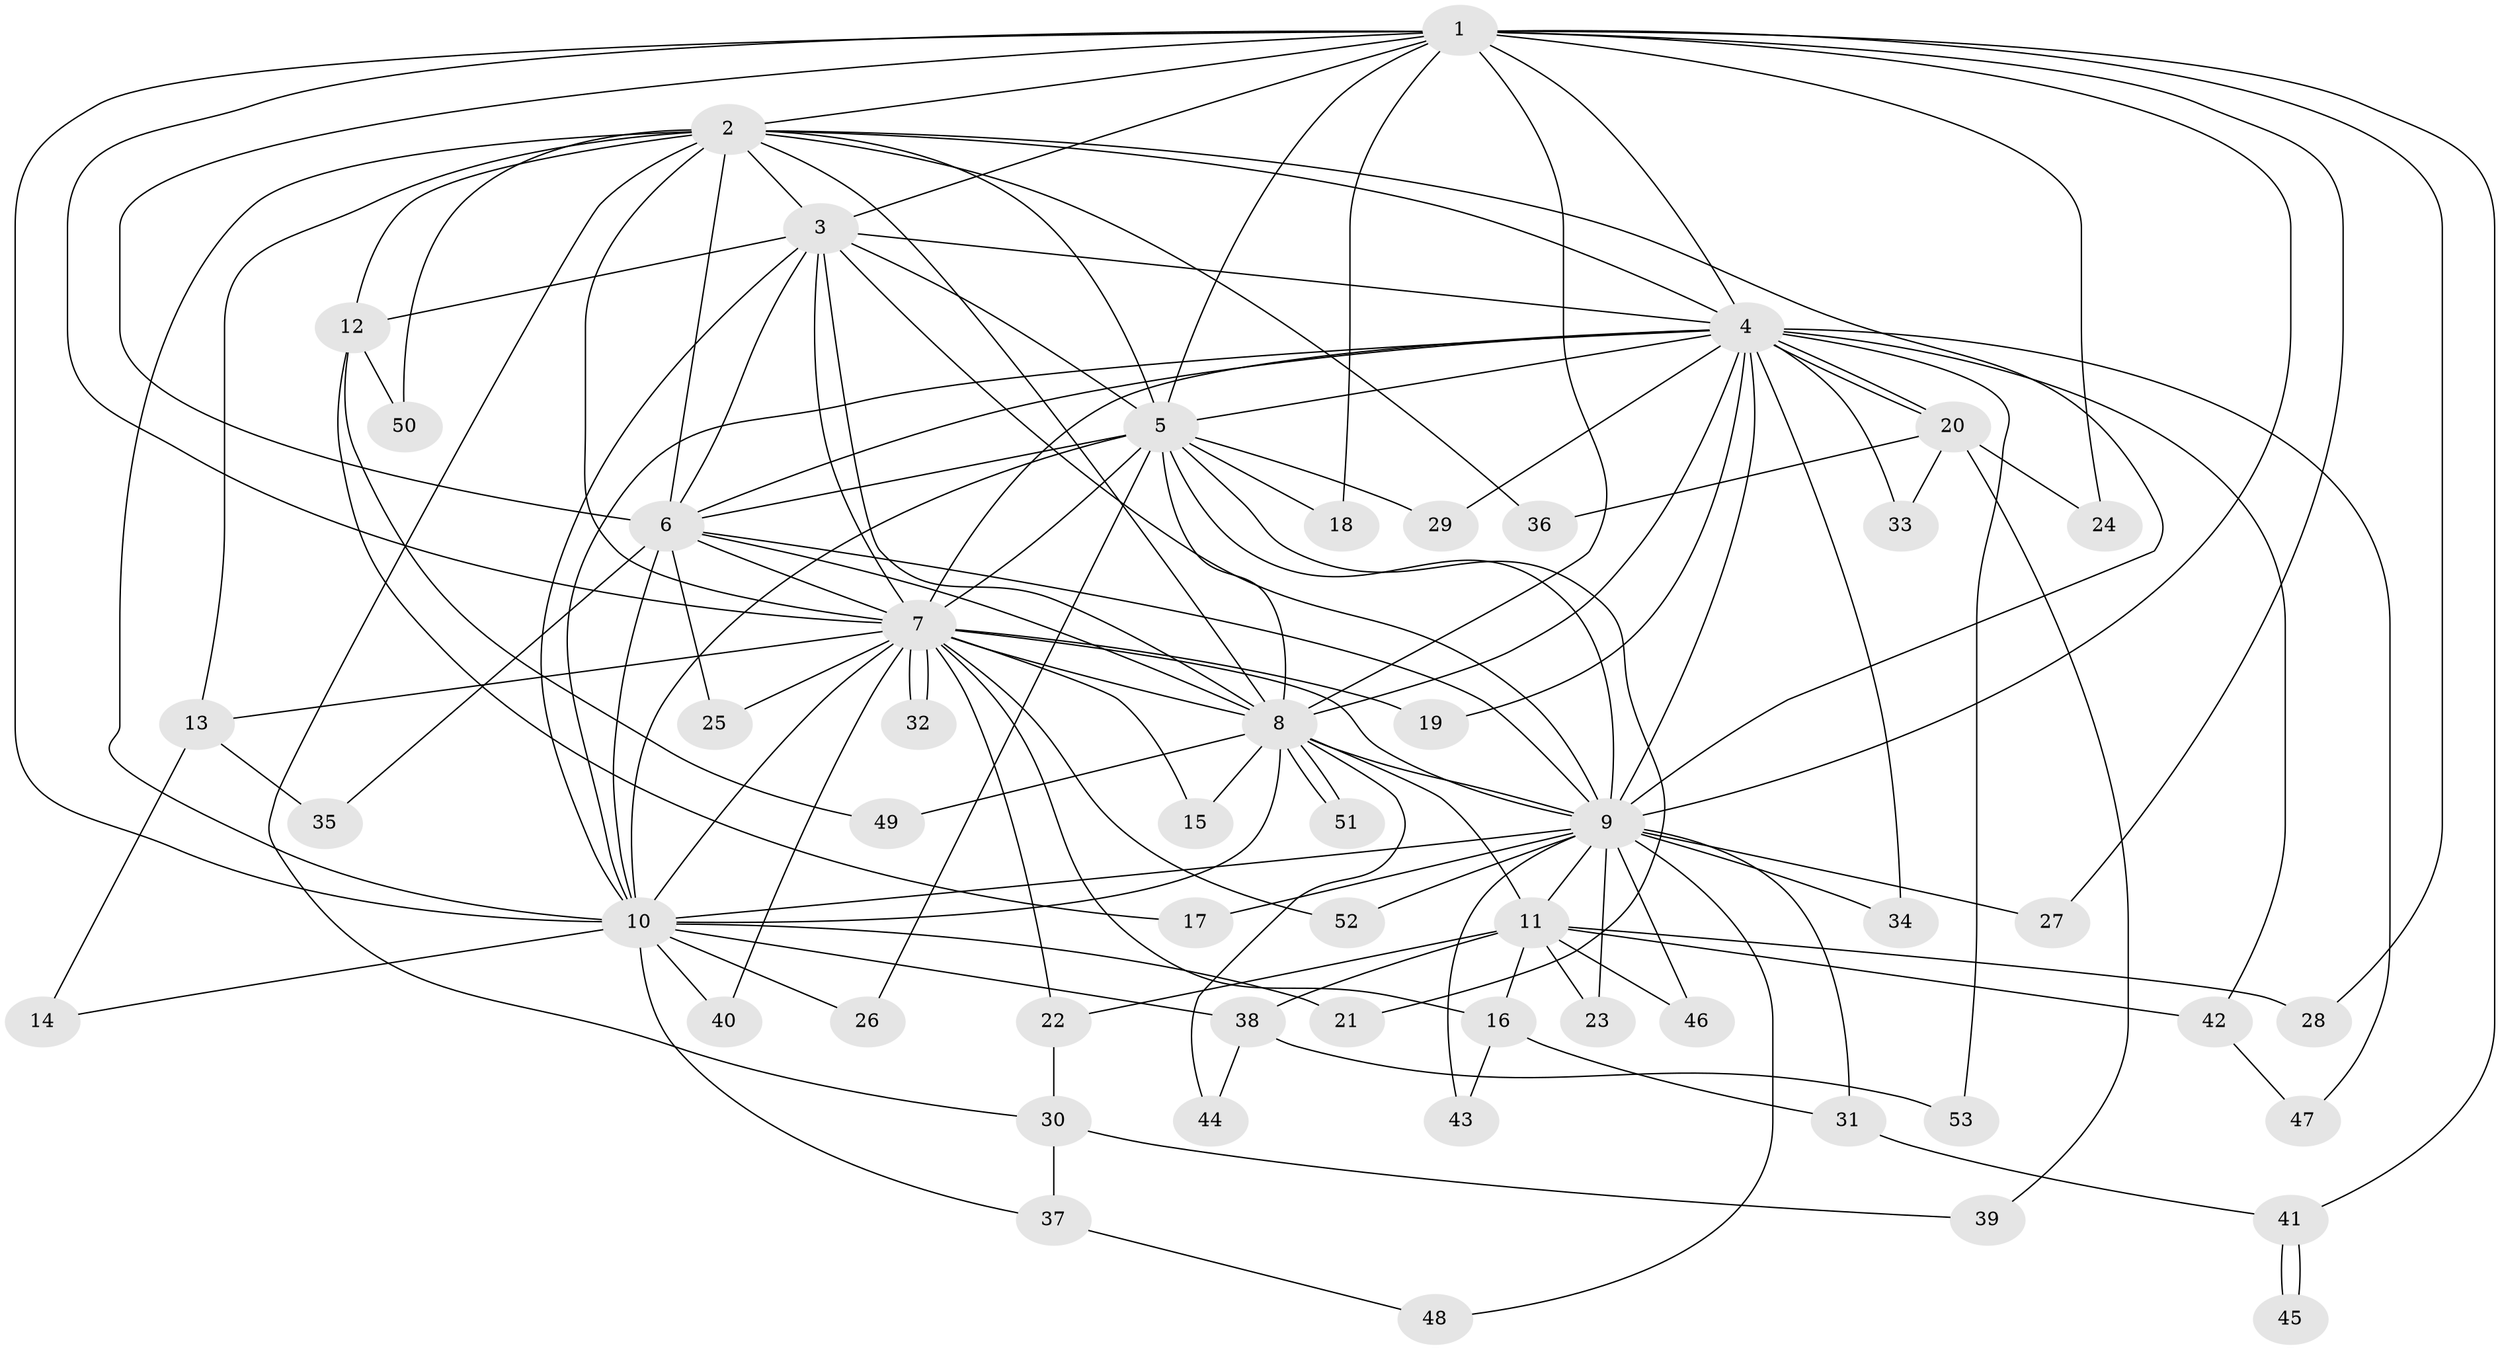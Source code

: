 // Generated by graph-tools (version 1.1) at 2025/13/03/09/25 04:13:45]
// undirected, 53 vertices, 131 edges
graph export_dot {
graph [start="1"]
  node [color=gray90,style=filled];
  1;
  2;
  3;
  4;
  5;
  6;
  7;
  8;
  9;
  10;
  11;
  12;
  13;
  14;
  15;
  16;
  17;
  18;
  19;
  20;
  21;
  22;
  23;
  24;
  25;
  26;
  27;
  28;
  29;
  30;
  31;
  32;
  33;
  34;
  35;
  36;
  37;
  38;
  39;
  40;
  41;
  42;
  43;
  44;
  45;
  46;
  47;
  48;
  49;
  50;
  51;
  52;
  53;
  1 -- 2;
  1 -- 3;
  1 -- 4;
  1 -- 5;
  1 -- 6;
  1 -- 7;
  1 -- 8;
  1 -- 9;
  1 -- 10;
  1 -- 18;
  1 -- 24;
  1 -- 27;
  1 -- 28;
  1 -- 41;
  2 -- 3;
  2 -- 4;
  2 -- 5;
  2 -- 6;
  2 -- 7;
  2 -- 8;
  2 -- 9;
  2 -- 10;
  2 -- 12;
  2 -- 13;
  2 -- 30;
  2 -- 36;
  2 -- 50;
  3 -- 4;
  3 -- 5;
  3 -- 6;
  3 -- 7;
  3 -- 8;
  3 -- 9;
  3 -- 10;
  3 -- 12;
  4 -- 5;
  4 -- 6;
  4 -- 7;
  4 -- 8;
  4 -- 9;
  4 -- 10;
  4 -- 19;
  4 -- 20;
  4 -- 20;
  4 -- 29;
  4 -- 33;
  4 -- 34;
  4 -- 42;
  4 -- 47;
  4 -- 53;
  5 -- 6;
  5 -- 7;
  5 -- 8;
  5 -- 9;
  5 -- 10;
  5 -- 18;
  5 -- 21;
  5 -- 26;
  5 -- 29;
  6 -- 7;
  6 -- 8;
  6 -- 9;
  6 -- 10;
  6 -- 25;
  6 -- 35;
  7 -- 8;
  7 -- 9;
  7 -- 10;
  7 -- 13;
  7 -- 15;
  7 -- 16;
  7 -- 19;
  7 -- 22;
  7 -- 25;
  7 -- 32;
  7 -- 32;
  7 -- 40;
  7 -- 52;
  8 -- 9;
  8 -- 10;
  8 -- 11;
  8 -- 15;
  8 -- 44;
  8 -- 49;
  8 -- 51;
  8 -- 51;
  9 -- 10;
  9 -- 11;
  9 -- 17;
  9 -- 23;
  9 -- 27;
  9 -- 31;
  9 -- 34;
  9 -- 43;
  9 -- 46;
  9 -- 48;
  9 -- 52;
  10 -- 14;
  10 -- 21;
  10 -- 26;
  10 -- 37;
  10 -- 38;
  10 -- 40;
  11 -- 16;
  11 -- 22;
  11 -- 23;
  11 -- 28;
  11 -- 38;
  11 -- 42;
  11 -- 46;
  12 -- 17;
  12 -- 49;
  12 -- 50;
  13 -- 14;
  13 -- 35;
  16 -- 31;
  16 -- 43;
  20 -- 24;
  20 -- 33;
  20 -- 36;
  20 -- 39;
  22 -- 30;
  30 -- 37;
  30 -- 39;
  31 -- 41;
  37 -- 48;
  38 -- 44;
  38 -- 53;
  41 -- 45;
  41 -- 45;
  42 -- 47;
}

